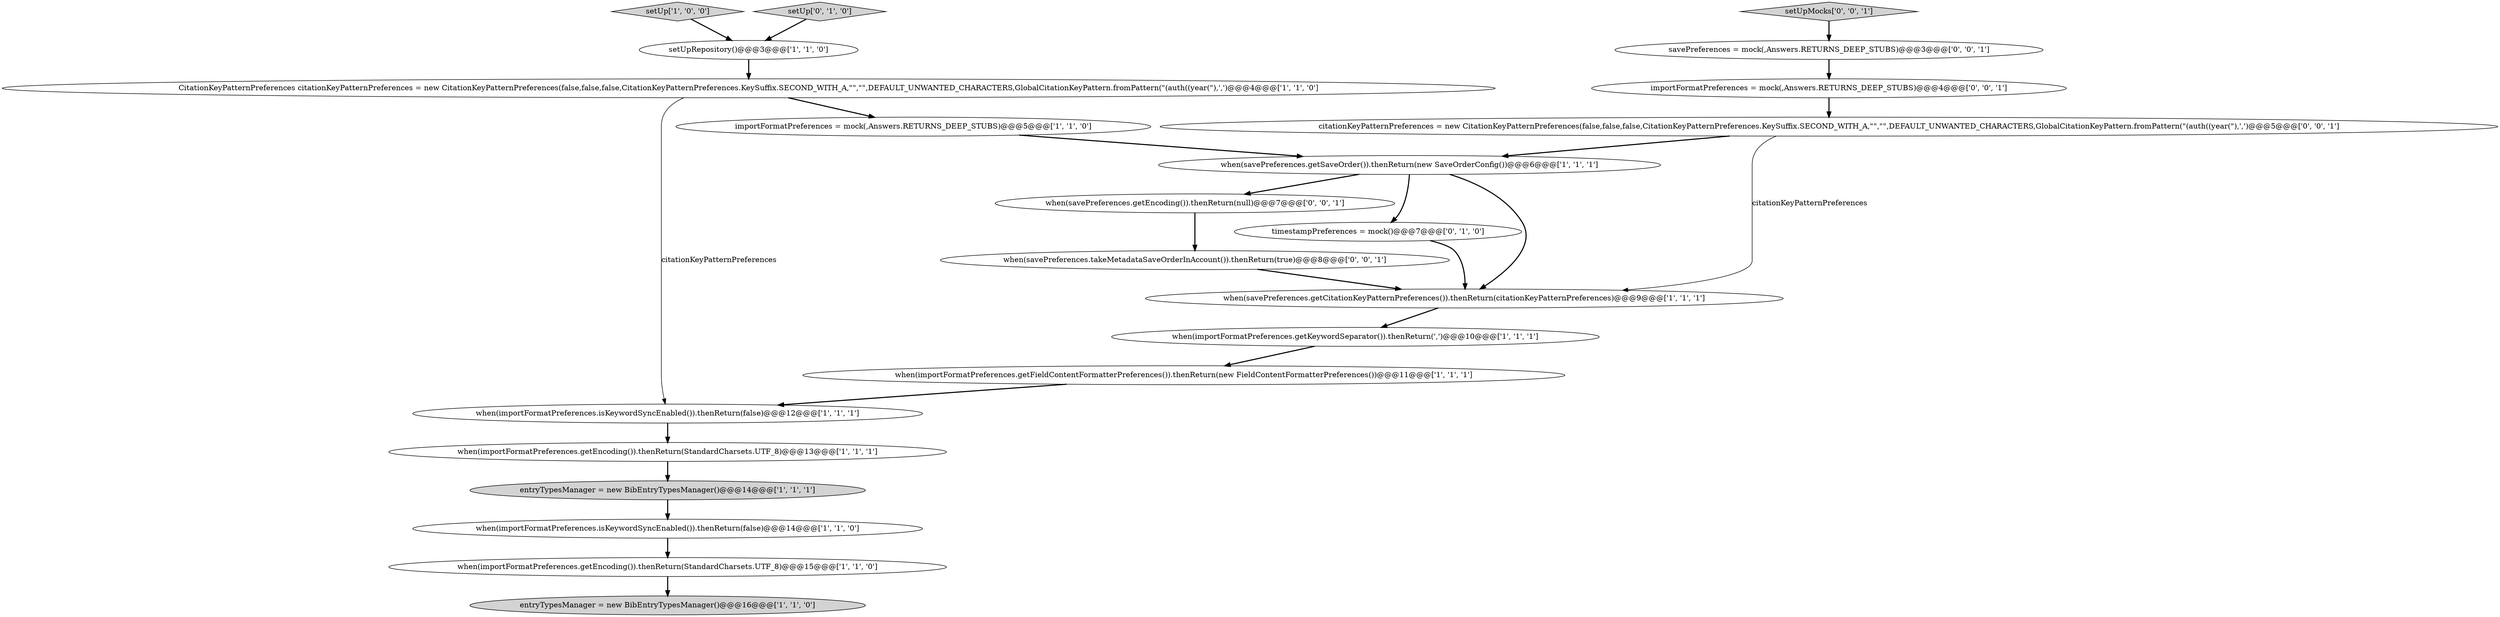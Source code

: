 digraph {
13 [style = filled, label = "entryTypesManager = new BibEntryTypesManager()@@@16@@@['1', '1', '0']", fillcolor = lightgray, shape = ellipse image = "AAA0AAABBB1BBB"];
20 [style = filled, label = "when(savePreferences.getEncoding()).thenReturn(null)@@@7@@@['0', '0', '1']", fillcolor = white, shape = ellipse image = "AAA0AAABBB3BBB"];
21 [style = filled, label = "setUpMocks['0', '0', '1']", fillcolor = lightgray, shape = diamond image = "AAA0AAABBB3BBB"];
3 [style = filled, label = "when(importFormatPreferences.getFieldContentFormatterPreferences()).thenReturn(new FieldContentFormatterPreferences())@@@11@@@['1', '1', '1']", fillcolor = white, shape = ellipse image = "AAA0AAABBB1BBB"];
9 [style = filled, label = "CitationKeyPatternPreferences citationKeyPatternPreferences = new CitationKeyPatternPreferences(false,false,false,CitationKeyPatternPreferences.KeySuffix.SECOND_WITH_A,\"\",\"\",DEFAULT_UNWANTED_CHARACTERS,GlobalCitationKeyPattern.fromPattern(\"(auth((year(\"),',')@@@4@@@['1', '1', '0']", fillcolor = white, shape = ellipse image = "AAA0AAABBB1BBB"];
18 [style = filled, label = "citationKeyPatternPreferences = new CitationKeyPatternPreferences(false,false,false,CitationKeyPatternPreferences.KeySuffix.SECOND_WITH_A,\"\",\"\",DEFAULT_UNWANTED_CHARACTERS,GlobalCitationKeyPattern.fromPattern(\"(auth((year(\"),',')@@@5@@@['0', '0', '1']", fillcolor = white, shape = ellipse image = "AAA0AAABBB3BBB"];
7 [style = filled, label = "setUp['1', '0', '0']", fillcolor = lightgray, shape = diamond image = "AAA0AAABBB1BBB"];
14 [style = filled, label = "setUp['0', '1', '0']", fillcolor = lightgray, shape = diamond image = "AAA0AAABBB2BBB"];
2 [style = filled, label = "when(savePreferences.getSaveOrder()).thenReturn(new SaveOrderConfig())@@@6@@@['1', '1', '1']", fillcolor = white, shape = ellipse image = "AAA0AAABBB1BBB"];
8 [style = filled, label = "when(importFormatPreferences.getKeywordSeparator()).thenReturn(',')@@@10@@@['1', '1', '1']", fillcolor = white, shape = ellipse image = "AAA0AAABBB1BBB"];
19 [style = filled, label = "importFormatPreferences = mock(,Answers.RETURNS_DEEP_STUBS)@@@4@@@['0', '0', '1']", fillcolor = white, shape = ellipse image = "AAA0AAABBB3BBB"];
10 [style = filled, label = "setUpRepository()@@@3@@@['1', '1', '0']", fillcolor = white, shape = ellipse image = "AAA0AAABBB1BBB"];
17 [style = filled, label = "savePreferences = mock(,Answers.RETURNS_DEEP_STUBS)@@@3@@@['0', '0', '1']", fillcolor = white, shape = ellipse image = "AAA0AAABBB3BBB"];
15 [style = filled, label = "timestampPreferences = mock()@@@7@@@['0', '1', '0']", fillcolor = white, shape = ellipse image = "AAA1AAABBB2BBB"];
11 [style = filled, label = "when(savePreferences.getCitationKeyPatternPreferences()).thenReturn(citationKeyPatternPreferences)@@@9@@@['1', '1', '1']", fillcolor = white, shape = ellipse image = "AAA0AAABBB1BBB"];
6 [style = filled, label = "when(importFormatPreferences.isKeywordSyncEnabled()).thenReturn(false)@@@12@@@['1', '1', '1']", fillcolor = white, shape = ellipse image = "AAA0AAABBB1BBB"];
0 [style = filled, label = "when(importFormatPreferences.getEncoding()).thenReturn(StandardCharsets.UTF_8)@@@13@@@['1', '1', '1']", fillcolor = white, shape = ellipse image = "AAA0AAABBB1BBB"];
12 [style = filled, label = "when(importFormatPreferences.isKeywordSyncEnabled()).thenReturn(false)@@@14@@@['1', '1', '0']", fillcolor = white, shape = ellipse image = "AAA0AAABBB1BBB"];
5 [style = filled, label = "entryTypesManager = new BibEntryTypesManager()@@@14@@@['1', '1', '1']", fillcolor = lightgray, shape = ellipse image = "AAA0AAABBB1BBB"];
1 [style = filled, label = "importFormatPreferences = mock(,Answers.RETURNS_DEEP_STUBS)@@@5@@@['1', '1', '0']", fillcolor = white, shape = ellipse image = "AAA0AAABBB1BBB"];
4 [style = filled, label = "when(importFormatPreferences.getEncoding()).thenReturn(StandardCharsets.UTF_8)@@@15@@@['1', '1', '0']", fillcolor = white, shape = ellipse image = "AAA0AAABBB1BBB"];
16 [style = filled, label = "when(savePreferences.takeMetadataSaveOrderInAccount()).thenReturn(true)@@@8@@@['0', '0', '1']", fillcolor = white, shape = ellipse image = "AAA0AAABBB3BBB"];
9->6 [style = solid, label="citationKeyPatternPreferences"];
18->2 [style = bold, label=""];
20->16 [style = bold, label=""];
7->10 [style = bold, label=""];
2->11 [style = bold, label=""];
10->9 [style = bold, label=""];
17->19 [style = bold, label=""];
6->0 [style = bold, label=""];
12->4 [style = bold, label=""];
21->17 [style = bold, label=""];
8->3 [style = bold, label=""];
3->6 [style = bold, label=""];
15->11 [style = bold, label=""];
11->8 [style = bold, label=""];
2->20 [style = bold, label=""];
4->13 [style = bold, label=""];
5->12 [style = bold, label=""];
0->5 [style = bold, label=""];
14->10 [style = bold, label=""];
18->11 [style = solid, label="citationKeyPatternPreferences"];
16->11 [style = bold, label=""];
9->1 [style = bold, label=""];
19->18 [style = bold, label=""];
1->2 [style = bold, label=""];
2->15 [style = bold, label=""];
}
